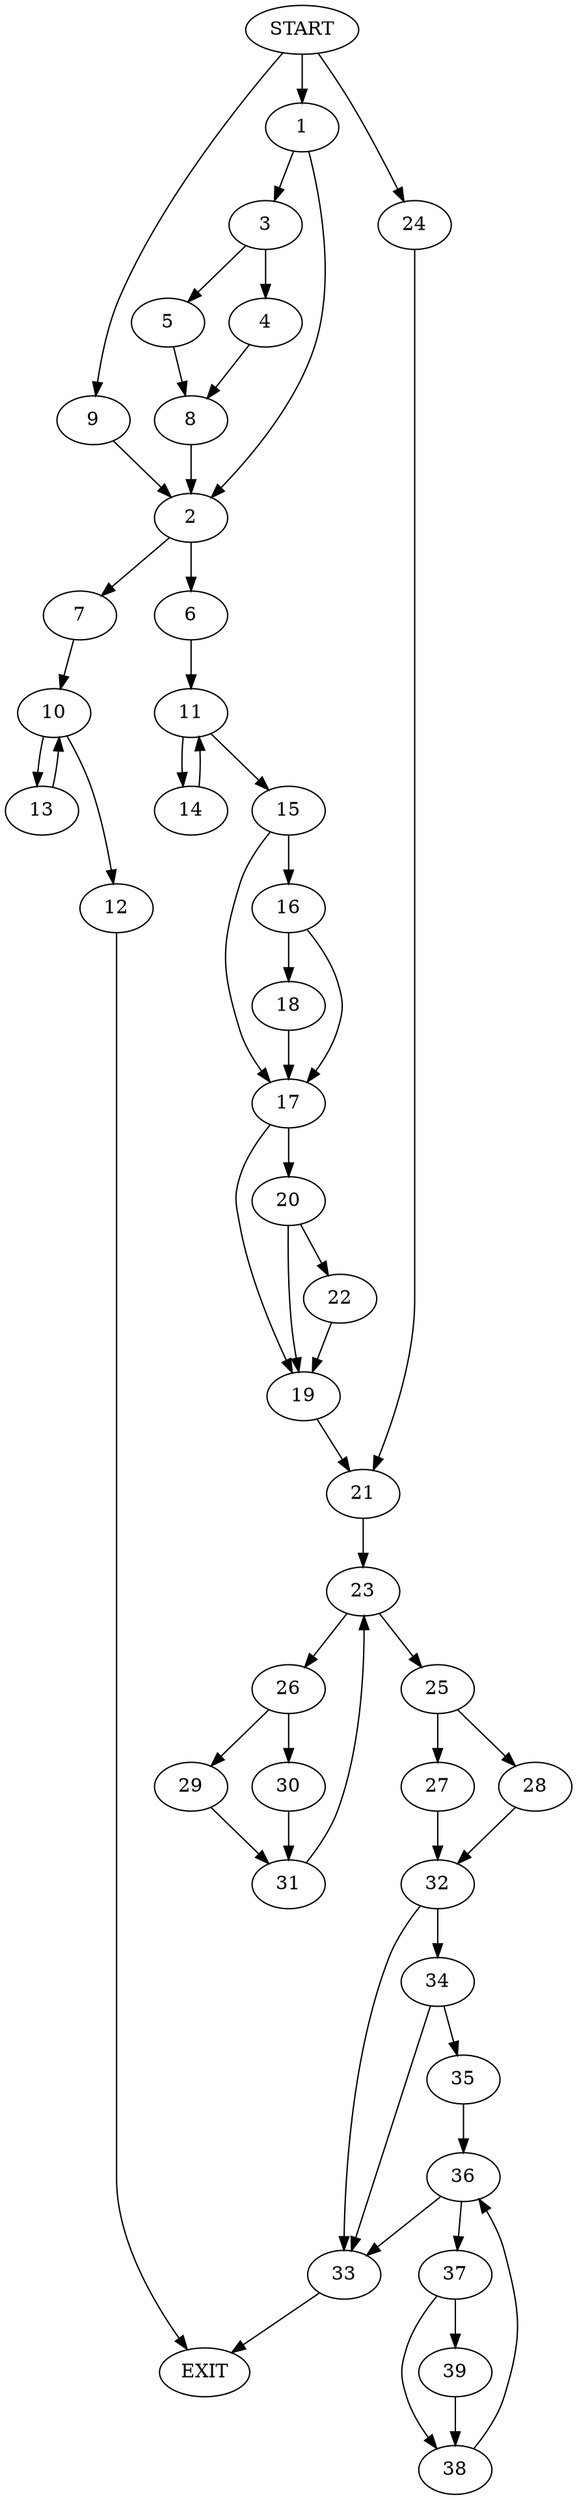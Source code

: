 digraph {
0 [label="START"]
40 [label="EXIT"]
0 -> 1
1 -> 2
1 -> 3
3 -> 4
3 -> 5
2 -> 6
2 -> 7
4 -> 8
5 -> 8
8 -> 2
0 -> 9
9 -> 2
7 -> 10
6 -> 11
10 -> 12
10 -> 13
12 -> 40
13 -> 10
11 -> 14
11 -> 15
15 -> 16
15 -> 17
14 -> 11
16 -> 18
16 -> 17
17 -> 19
17 -> 20
18 -> 17
19 -> 21
20 -> 19
20 -> 22
22 -> 19
21 -> 23
0 -> 24
24 -> 21
23 -> 25
23 -> 26
25 -> 27
25 -> 28
26 -> 29
26 -> 30
29 -> 31
30 -> 31
31 -> 23
28 -> 32
27 -> 32
32 -> 33
32 -> 34
34 -> 33
34 -> 35
33 -> 40
35 -> 36
36 -> 33
36 -> 37
37 -> 38
37 -> 39
38 -> 36
39 -> 38
}
